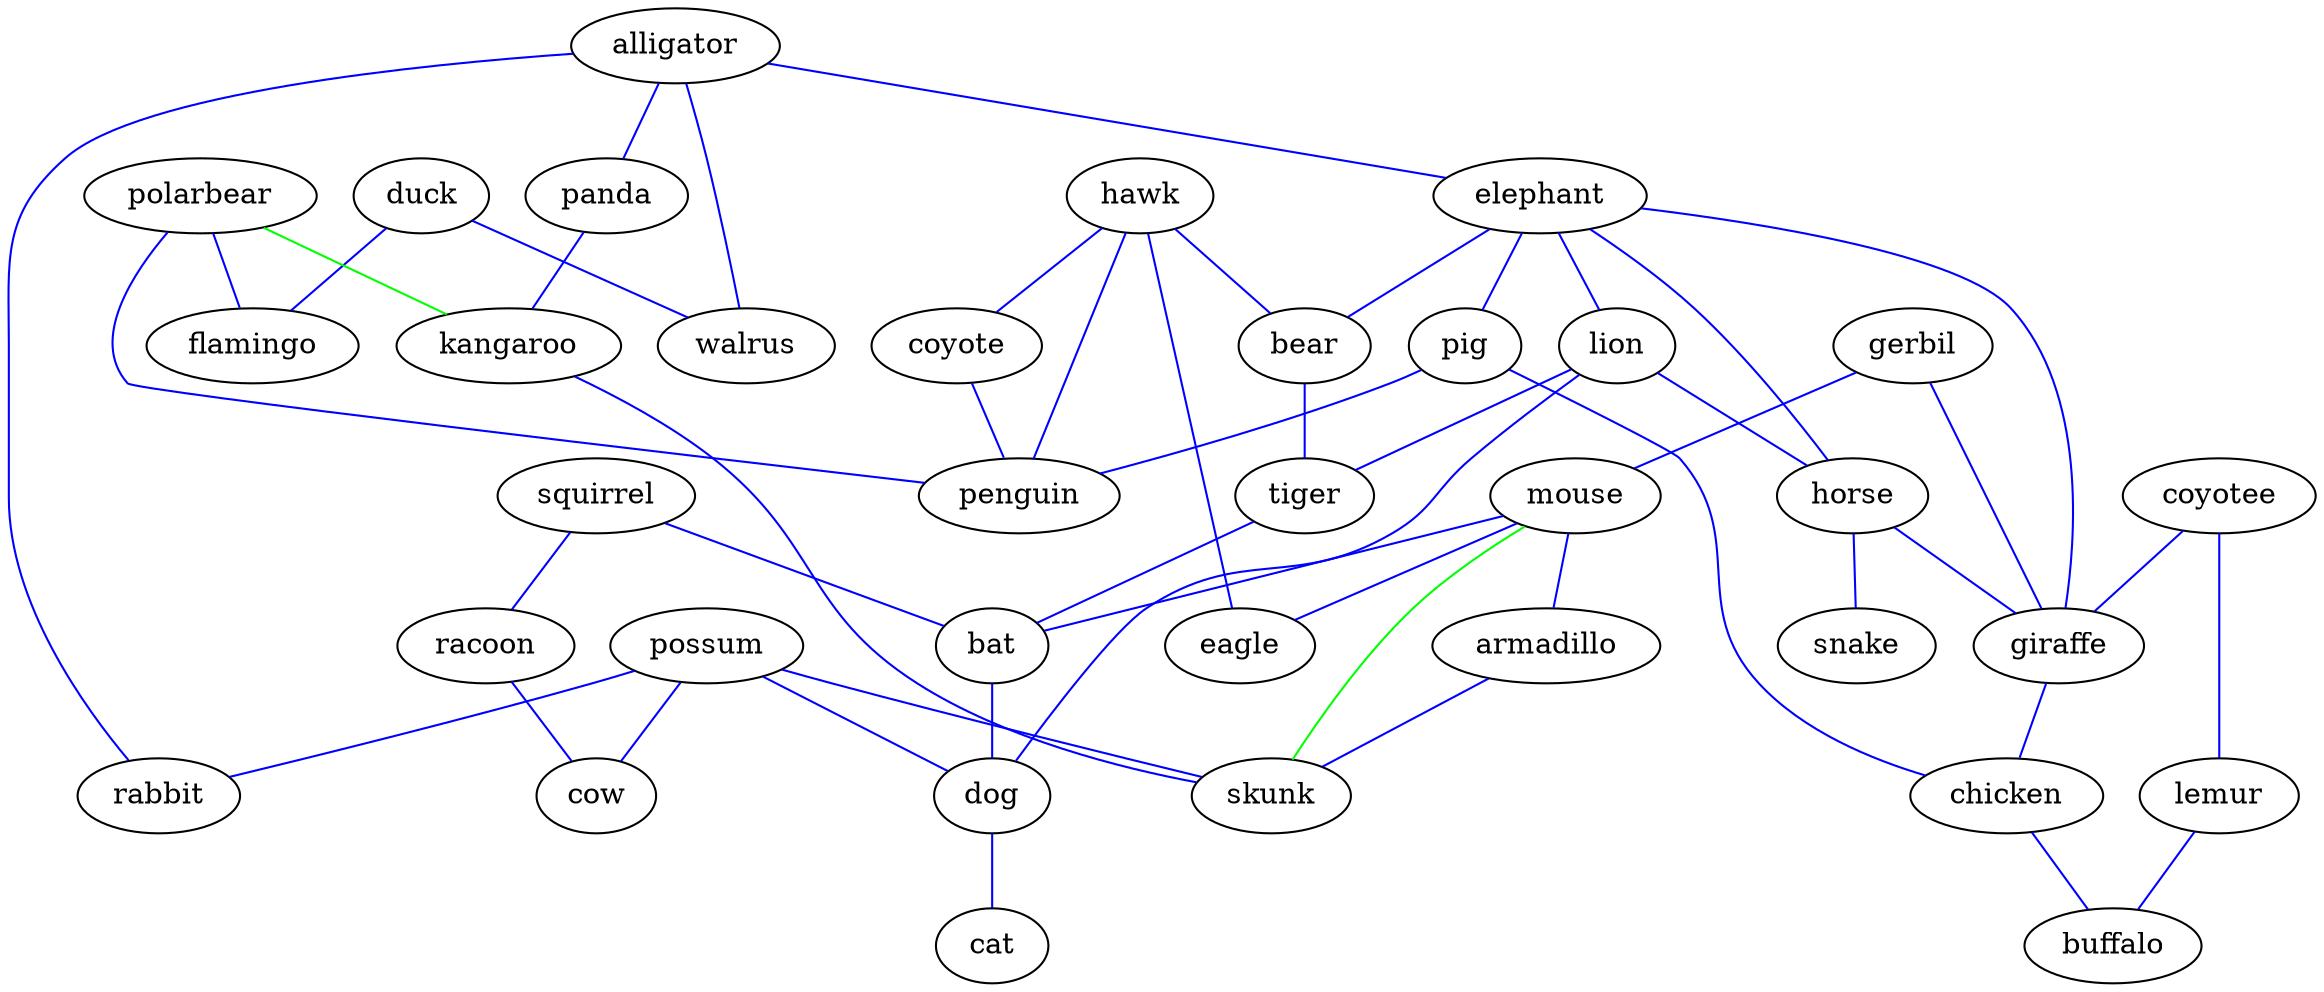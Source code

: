 strict graph { alligator -- elephant [weight=1,color=blue]; alligator -- panda [weight=1,color=blue]; alligator -- rabbit [weight=1,color=blue]; alligator -- walrus [weight=1,color=blue]; armadillo -- skunk [weight=1,color=blue]; bat -- dog [weight=1,color=blue]; bear -- tiger [weight=1,color=blue]; chicken -- buffalo [weight=1,color=blue]; coyote -- penguin [weight=1,color=blue]; coyotee -- giraffe [weight=1,color=blue]; coyotee -- lemur [weight=1,color=blue]; dog -- cat [weight=1,color=blue]; duck -- flamingo [weight=1,color=blue]; duck -- walrus [weight=1,color=blue]; elephant -- bear [weight=1,color=blue]; elephant -- giraffe [weight=1,color=blue]; elephant -- horse [weight=1,color=blue]; elephant -- lion [weight=1,color=blue]; elephant -- pig [weight=1,color=blue]; gerbil -- giraffe [weight=1,color=blue]; gerbil -- mouse [weight=1,color=blue]; giraffe -- chicken [weight=1,color=blue]; hawk -- bear [weight=1,color=blue]; hawk -- coyote [weight=1,color=blue]; hawk -- eagle [weight=1,color=blue]; hawk -- penguin [weight=1,color=blue]; horse -- giraffe [weight=1,color=blue]; horse -- snake [weight=1,color=blue]; kangaroo -- skunk [weight=1,color=blue]; lemur -- buffalo [weight=1,color=blue]; lion -- dog [weight=1,color=blue]; lion -- horse [weight=1,color=blue]; lion -- tiger [weight=1,color=blue]; mouse -- armadillo [weight=1,color=blue]; mouse -- bat [weight=1,color=blue]; mouse -- eagle [weight=1,color=blue]; panda -- kangaroo [weight=1,color=blue]; pig -- chicken [weight=1,color=blue]; pig -- penguin [weight=1,color=blue]; polarbear -- flamingo [weight=1,color=blue]; polarbear -- penguin [weight=1,color=blue]; possum -- cow [weight=1,color=blue]; possum -- dog [weight=1,color=blue]; possum -- rabbit [weight=1,color=blue]; possum -- skunk [weight=1,color=blue]; racoon -- cow [weight=1,color=blue]; squirrel -- bat [weight=1,color=blue]; squirrel -- racoon [weight=1,color=blue]; tiger -- bat [weight=1,color=blue]; mouse -- skunk [weight=1,color=green]; polarbear -- kangaroo [weight=1,color=green]; }
